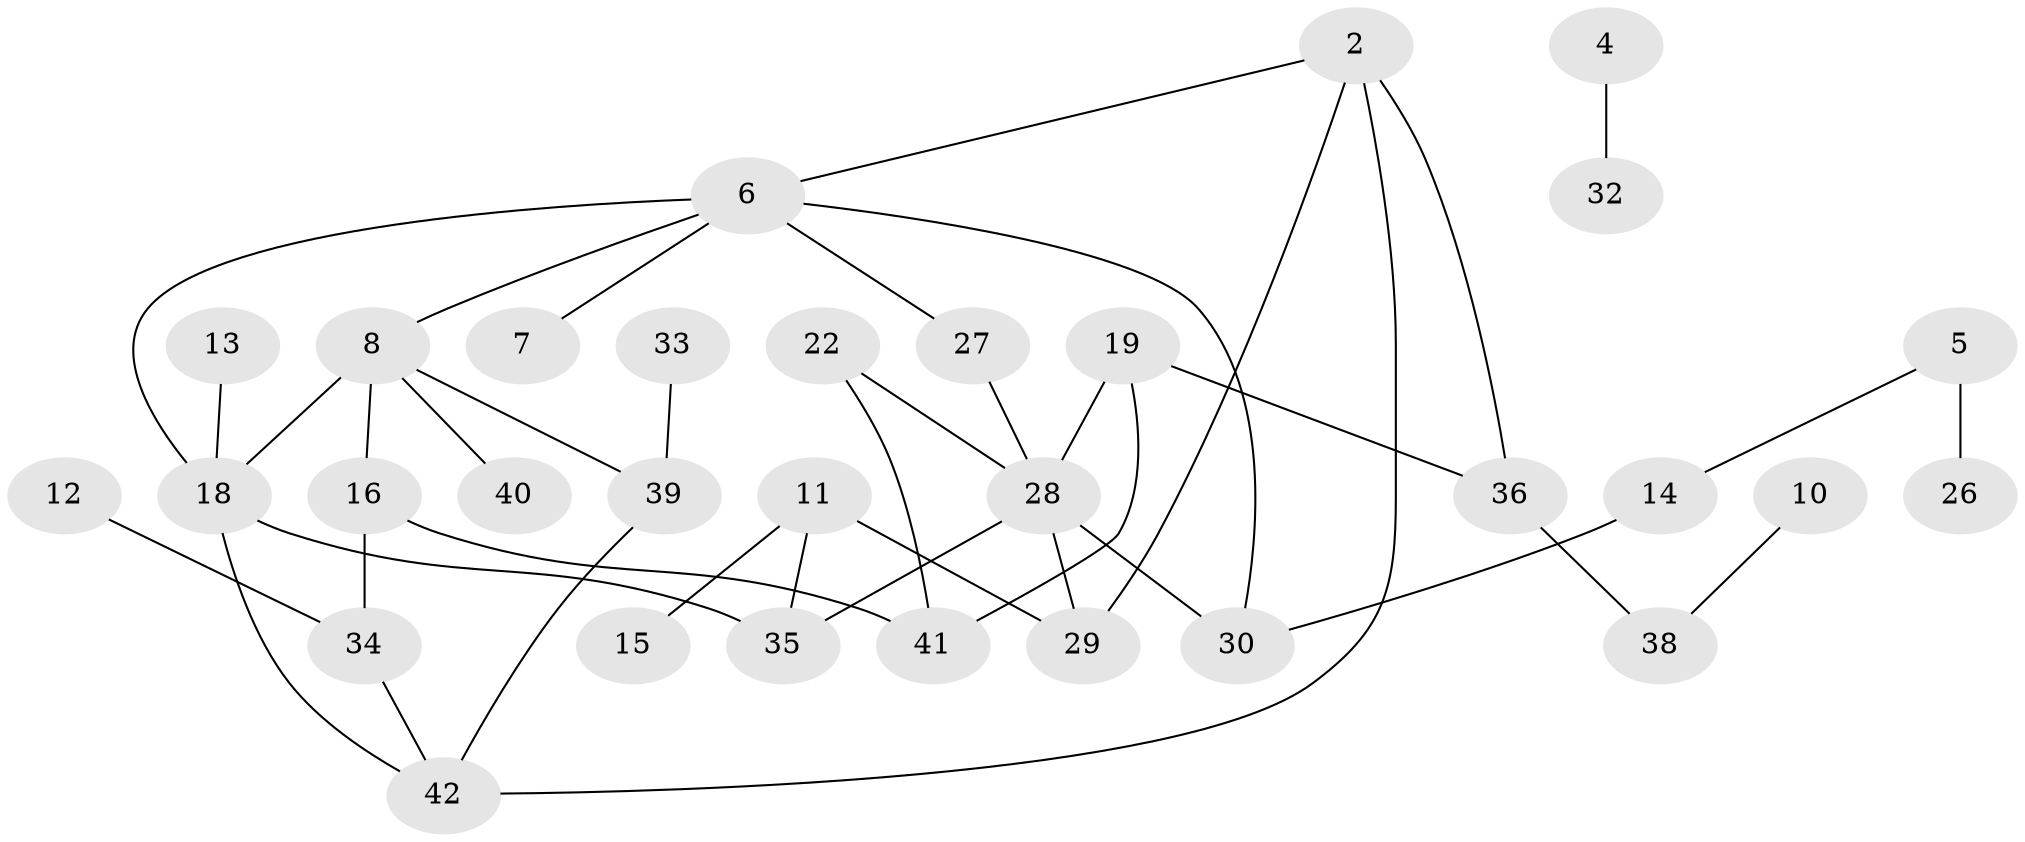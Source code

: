 // original degree distribution, {0: 0.13095238095238096, 4: 0.11904761904761904, 5: 0.03571428571428571, 2: 0.27380952380952384, 1: 0.2619047619047619, 3: 0.17857142857142858}
// Generated by graph-tools (version 1.1) at 2025/00/03/09/25 03:00:43]
// undirected, 31 vertices, 40 edges
graph export_dot {
graph [start="1"]
  node [color=gray90,style=filled];
  2;
  4;
  5;
  6;
  7;
  8;
  10;
  11;
  12;
  13;
  14;
  15;
  16;
  18;
  19;
  22;
  26;
  27;
  28;
  29;
  30;
  32;
  33;
  34;
  35;
  36;
  38;
  39;
  40;
  41;
  42;
  2 -- 6 [weight=1.0];
  2 -- 29 [weight=1.0];
  2 -- 36 [weight=1.0];
  2 -- 42 [weight=1.0];
  4 -- 32 [weight=1.0];
  5 -- 14 [weight=1.0];
  5 -- 26 [weight=2.0];
  6 -- 7 [weight=1.0];
  6 -- 8 [weight=1.0];
  6 -- 18 [weight=1.0];
  6 -- 27 [weight=1.0];
  6 -- 30 [weight=1.0];
  8 -- 16 [weight=1.0];
  8 -- 18 [weight=1.0];
  8 -- 39 [weight=1.0];
  8 -- 40 [weight=1.0];
  10 -- 38 [weight=1.0];
  11 -- 15 [weight=1.0];
  11 -- 29 [weight=1.0];
  11 -- 35 [weight=1.0];
  12 -- 34 [weight=1.0];
  13 -- 18 [weight=1.0];
  14 -- 30 [weight=1.0];
  16 -- 34 [weight=1.0];
  16 -- 41 [weight=1.0];
  18 -- 35 [weight=1.0];
  18 -- 42 [weight=1.0];
  19 -- 28 [weight=2.0];
  19 -- 36 [weight=1.0];
  19 -- 41 [weight=1.0];
  22 -- 28 [weight=1.0];
  22 -- 41 [weight=1.0];
  27 -- 28 [weight=1.0];
  28 -- 29 [weight=1.0];
  28 -- 30 [weight=1.0];
  28 -- 35 [weight=1.0];
  33 -- 39 [weight=1.0];
  34 -- 42 [weight=1.0];
  36 -- 38 [weight=1.0];
  39 -- 42 [weight=1.0];
}
